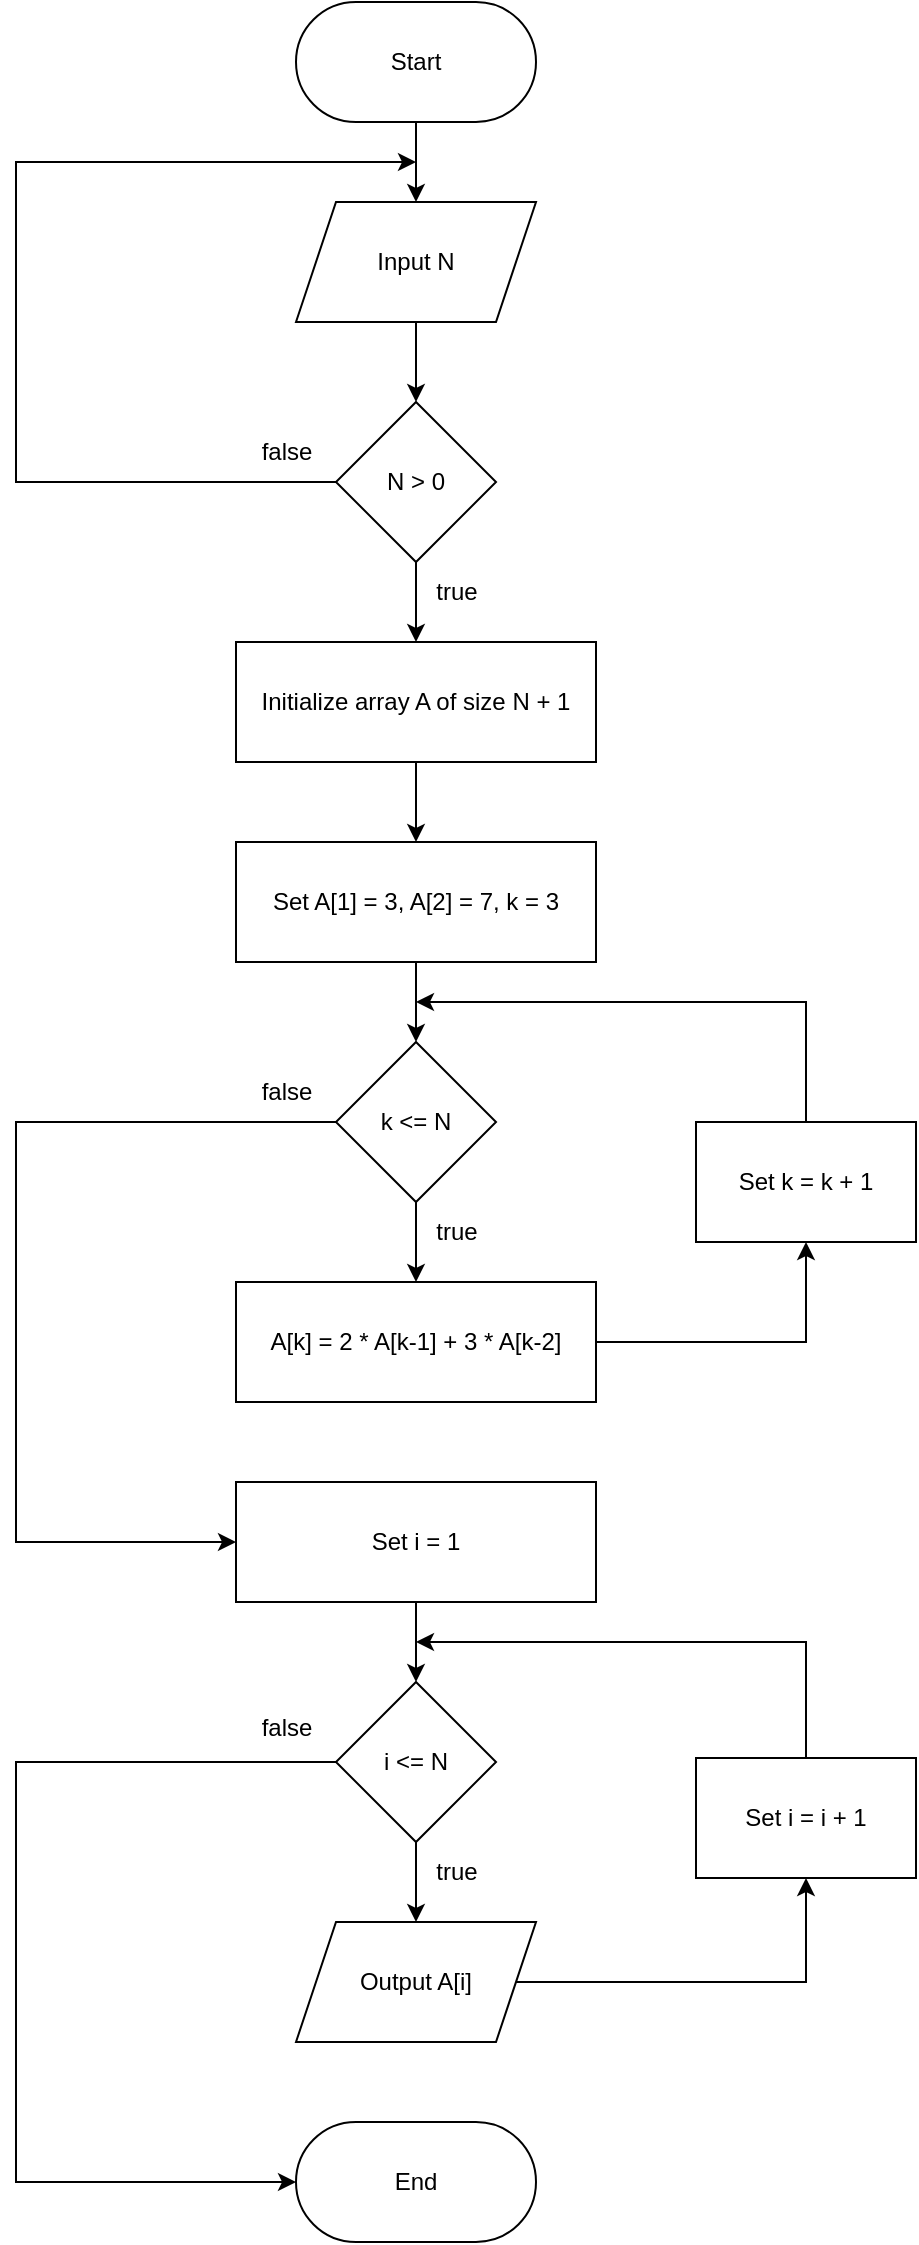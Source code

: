 <mxfile version="21.2.3" type="google">
  <diagram name="Page-1" id="BW_qqevntshPCxgYaYqq">
    <mxGraphModel grid="0" page="1" gridSize="10" guides="1" tooltips="1" connect="1" arrows="1" fold="1" pageScale="1" pageWidth="827" pageHeight="1169" math="0" shadow="0">
      <root>
        <mxCell id="0" />
        <mxCell id="1" parent="0" />
        <mxCell id="VUF_xoFhV2R0qOF_FzQn-16" style="edgeStyle=orthogonalEdgeStyle;rounded=0;orthogonalLoop=1;jettySize=auto;html=1;exitX=0.5;exitY=1;exitDx=0;exitDy=0;entryX=0.5;entryY=0;entryDx=0;entryDy=0;endArrow=classic;endFill=1;" edge="1" parent="1" source="VUF_xoFhV2R0qOF_FzQn-2" target="VUF_xoFhV2R0qOF_FzQn-3">
          <mxGeometry relative="1" as="geometry" />
        </mxCell>
        <mxCell id="VUF_xoFhV2R0qOF_FzQn-2" value="Start" style="rounded=1;whiteSpace=wrap;html=1;arcSize=50;" vertex="1" parent="1">
          <mxGeometry x="340" y="40" width="120" height="60" as="geometry" />
        </mxCell>
        <mxCell id="VUF_xoFhV2R0qOF_FzQn-17" style="edgeStyle=orthogonalEdgeStyle;rounded=0;orthogonalLoop=1;jettySize=auto;html=1;exitX=0.5;exitY=1;exitDx=0;exitDy=0;entryX=0.5;entryY=0;entryDx=0;entryDy=0;endArrow=classic;endFill=1;" edge="1" parent="1" source="VUF_xoFhV2R0qOF_FzQn-3" target="VUF_xoFhV2R0qOF_FzQn-8">
          <mxGeometry relative="1" as="geometry" />
        </mxCell>
        <mxCell id="VUF_xoFhV2R0qOF_FzQn-3" value="Input N" style="shape=parallelogram;perimeter=parallelogramPerimeter;whiteSpace=wrap;html=1;fixedSize=1;" vertex="1" parent="1">
          <mxGeometry x="340" y="140" width="120" height="60" as="geometry" />
        </mxCell>
        <mxCell id="VUF_xoFhV2R0qOF_FzQn-19" style="edgeStyle=orthogonalEdgeStyle;rounded=0;orthogonalLoop=1;jettySize=auto;html=1;exitX=0.5;exitY=1;exitDx=0;exitDy=0;entryX=0.5;entryY=0;entryDx=0;entryDy=0;endArrow=classic;endFill=1;" edge="1" parent="1" source="VUF_xoFhV2R0qOF_FzQn-4" target="VUF_xoFhV2R0qOF_FzQn-7">
          <mxGeometry relative="1" as="geometry" />
        </mxCell>
        <mxCell id="VUF_xoFhV2R0qOF_FzQn-4" value="Initialize array A of size N + 1" style="rounded=0;whiteSpace=wrap;html=1;" vertex="1" parent="1">
          <mxGeometry x="310" y="360" width="180" height="60" as="geometry" />
        </mxCell>
        <mxCell id="VUF_xoFhV2R0qOF_FzQn-21" style="edgeStyle=orthogonalEdgeStyle;rounded=0;orthogonalLoop=1;jettySize=auto;html=1;exitX=0.5;exitY=1;exitDx=0;exitDy=0;entryX=0.5;entryY=0;entryDx=0;entryDy=0;endArrow=classic;endFill=1;" edge="1" parent="1" source="VUF_xoFhV2R0qOF_FzQn-5" target="VUF_xoFhV2R0qOF_FzQn-6">
          <mxGeometry relative="1" as="geometry" />
        </mxCell>
        <mxCell id="VUF_xoFhV2R0qOF_FzQn-34" style="edgeStyle=orthogonalEdgeStyle;rounded=0;orthogonalLoop=1;jettySize=auto;html=1;exitX=0;exitY=0.5;exitDx=0;exitDy=0;entryX=0;entryY=0.5;entryDx=0;entryDy=0;" edge="1" parent="1" source="VUF_xoFhV2R0qOF_FzQn-5" target="VUF_xoFhV2R0qOF_FzQn-11">
          <mxGeometry relative="1" as="geometry">
            <Array as="points">
              <mxPoint x="200" y="600" />
              <mxPoint x="200" y="810" />
            </Array>
          </mxGeometry>
        </mxCell>
        <mxCell id="VUF_xoFhV2R0qOF_FzQn-5" value="k &amp;lt;= N" style="rhombus;whiteSpace=wrap;html=1;" vertex="1" parent="1">
          <mxGeometry x="360" y="560" width="80" height="80" as="geometry" />
        </mxCell>
        <mxCell id="VUF_xoFhV2R0qOF_FzQn-32" style="edgeStyle=orthogonalEdgeStyle;rounded=0;orthogonalLoop=1;jettySize=auto;html=1;exitX=1;exitY=0.5;exitDx=0;exitDy=0;entryX=0.5;entryY=1;entryDx=0;entryDy=0;" edge="1" parent="1" source="VUF_xoFhV2R0qOF_FzQn-6" target="VUF_xoFhV2R0qOF_FzQn-28">
          <mxGeometry relative="1" as="geometry" />
        </mxCell>
        <mxCell id="VUF_xoFhV2R0qOF_FzQn-6" value="A[k] = 2 * A[k-1] + 3 * A[k-2]" style="rounded=0;whiteSpace=wrap;html=1;" vertex="1" parent="1">
          <mxGeometry x="310" y="680" width="180" height="60" as="geometry" />
        </mxCell>
        <mxCell id="VUF_xoFhV2R0qOF_FzQn-20" style="edgeStyle=orthogonalEdgeStyle;rounded=0;orthogonalLoop=1;jettySize=auto;html=1;exitX=0.5;exitY=1;exitDx=0;exitDy=0;entryX=0.5;entryY=0;entryDx=0;entryDy=0;endArrow=classic;endFill=1;" edge="1" parent="1" source="VUF_xoFhV2R0qOF_FzQn-7" target="VUF_xoFhV2R0qOF_FzQn-5">
          <mxGeometry relative="1" as="geometry" />
        </mxCell>
        <mxCell id="VUF_xoFhV2R0qOF_FzQn-7" value="Set A[1] = 3, A[2] = 7, k = 3" style="rounded=0;whiteSpace=wrap;html=1;" vertex="1" parent="1">
          <mxGeometry x="310" y="460" width="180" height="60" as="geometry" />
        </mxCell>
        <mxCell id="VUF_xoFhV2R0qOF_FzQn-18" style="edgeStyle=orthogonalEdgeStyle;rounded=0;orthogonalLoop=1;jettySize=auto;html=1;exitX=0.5;exitY=1;exitDx=0;exitDy=0;entryX=0.5;entryY=0;entryDx=0;entryDy=0;endArrow=classic;endFill=1;" edge="1" parent="1" source="VUF_xoFhV2R0qOF_FzQn-8" target="VUF_xoFhV2R0qOF_FzQn-4">
          <mxGeometry relative="1" as="geometry" />
        </mxCell>
        <mxCell id="VUF_xoFhV2R0qOF_FzQn-35" style="edgeStyle=orthogonalEdgeStyle;rounded=0;orthogonalLoop=1;jettySize=auto;html=1;exitX=0;exitY=0.5;exitDx=0;exitDy=0;" edge="1" parent="1" source="VUF_xoFhV2R0qOF_FzQn-8">
          <mxGeometry relative="1" as="geometry">
            <mxPoint x="400" y="120" as="targetPoint" />
            <Array as="points">
              <mxPoint x="200" y="280" />
              <mxPoint x="200" y="120" />
            </Array>
          </mxGeometry>
        </mxCell>
        <mxCell id="VUF_xoFhV2R0qOF_FzQn-8" value="N &amp;gt; 0" style="rhombus;whiteSpace=wrap;html=1;" vertex="1" parent="1">
          <mxGeometry x="360" y="240" width="80" height="80" as="geometry" />
        </mxCell>
        <mxCell id="VUF_xoFhV2R0qOF_FzQn-23" style="edgeStyle=orthogonalEdgeStyle;rounded=0;orthogonalLoop=1;jettySize=auto;html=1;exitX=0.5;exitY=1;exitDx=0;exitDy=0;entryX=0.5;entryY=0;entryDx=0;entryDy=0;endArrow=classic;endFill=1;" edge="1" parent="1" source="VUF_xoFhV2R0qOF_FzQn-11" target="VUF_xoFhV2R0qOF_FzQn-13">
          <mxGeometry relative="1" as="geometry" />
        </mxCell>
        <mxCell id="VUF_xoFhV2R0qOF_FzQn-11" value="Set i = 1" style="rounded=0;whiteSpace=wrap;html=1;" vertex="1" parent="1">
          <mxGeometry x="310" y="780" width="180" height="60" as="geometry" />
        </mxCell>
        <mxCell id="VUF_xoFhV2R0qOF_FzQn-24" style="edgeStyle=orthogonalEdgeStyle;rounded=0;orthogonalLoop=1;jettySize=auto;html=1;exitX=0.5;exitY=1;exitDx=0;exitDy=0;entryX=0.5;entryY=0;entryDx=0;entryDy=0;endArrow=classic;endFill=1;" edge="1" parent="1" source="VUF_xoFhV2R0qOF_FzQn-13" target="VUF_xoFhV2R0qOF_FzQn-14">
          <mxGeometry relative="1" as="geometry" />
        </mxCell>
        <mxCell id="VUF_xoFhV2R0qOF_FzQn-31" style="edgeStyle=orthogonalEdgeStyle;rounded=0;orthogonalLoop=1;jettySize=auto;html=1;exitX=0;exitY=0.5;exitDx=0;exitDy=0;entryX=0;entryY=0.5;entryDx=0;entryDy=0;" edge="1" parent="1" source="VUF_xoFhV2R0qOF_FzQn-13" target="VUF_xoFhV2R0qOF_FzQn-15">
          <mxGeometry relative="1" as="geometry">
            <Array as="points">
              <mxPoint x="200" y="920" />
              <mxPoint x="200" y="1130" />
            </Array>
          </mxGeometry>
        </mxCell>
        <mxCell id="VUF_xoFhV2R0qOF_FzQn-13" value="i &amp;lt;= N" style="rhombus;whiteSpace=wrap;html=1;" vertex="1" parent="1">
          <mxGeometry x="360" y="880" width="80" height="80" as="geometry" />
        </mxCell>
        <mxCell id="VUF_xoFhV2R0qOF_FzQn-29" style="edgeStyle=orthogonalEdgeStyle;rounded=0;orthogonalLoop=1;jettySize=auto;html=1;exitX=1;exitY=0.5;exitDx=0;exitDy=0;entryX=0.5;entryY=1;entryDx=0;entryDy=0;" edge="1" parent="1" source="VUF_xoFhV2R0qOF_FzQn-14" target="VUF_xoFhV2R0qOF_FzQn-27">
          <mxGeometry relative="1" as="geometry" />
        </mxCell>
        <mxCell id="VUF_xoFhV2R0qOF_FzQn-14" value="Output A[i]" style="shape=parallelogram;perimeter=parallelogramPerimeter;whiteSpace=wrap;html=1;fixedSize=1;" vertex="1" parent="1">
          <mxGeometry x="340" y="1000" width="120" height="60" as="geometry" />
        </mxCell>
        <mxCell id="VUF_xoFhV2R0qOF_FzQn-15" value="End" style="rounded=1;whiteSpace=wrap;html=1;arcSize=50;" vertex="1" parent="1">
          <mxGeometry x="340" y="1100" width="120" height="60" as="geometry" />
        </mxCell>
        <mxCell id="VUF_xoFhV2R0qOF_FzQn-30" style="edgeStyle=orthogonalEdgeStyle;rounded=0;orthogonalLoop=1;jettySize=auto;html=1;exitX=0.5;exitY=0;exitDx=0;exitDy=0;" edge="1" parent="1" source="VUF_xoFhV2R0qOF_FzQn-27">
          <mxGeometry relative="1" as="geometry">
            <mxPoint x="400" y="860" as="targetPoint" />
            <Array as="points">
              <mxPoint x="595" y="860" />
              <mxPoint x="440" y="860" />
            </Array>
          </mxGeometry>
        </mxCell>
        <mxCell id="VUF_xoFhV2R0qOF_FzQn-27" value="Set i = i + 1" style="rounded=0;whiteSpace=wrap;html=1;" vertex="1" parent="1">
          <mxGeometry x="540" y="918" width="110" height="60" as="geometry" />
        </mxCell>
        <mxCell id="VUF_xoFhV2R0qOF_FzQn-33" style="edgeStyle=orthogonalEdgeStyle;rounded=0;orthogonalLoop=1;jettySize=auto;html=1;exitX=0.5;exitY=0;exitDx=0;exitDy=0;" edge="1" parent="1" source="VUF_xoFhV2R0qOF_FzQn-28">
          <mxGeometry relative="1" as="geometry">
            <mxPoint x="400" y="540" as="targetPoint" />
            <Array as="points">
              <mxPoint x="595" y="540" />
            </Array>
          </mxGeometry>
        </mxCell>
        <mxCell id="VUF_xoFhV2R0qOF_FzQn-28" value="Set k = k + 1" style="rounded=0;whiteSpace=wrap;html=1;" vertex="1" parent="1">
          <mxGeometry x="540" y="600" width="110" height="60" as="geometry" />
        </mxCell>
        <mxCell id="VUF_xoFhV2R0qOF_FzQn-36" value="true" style="text;html=1;align=center;verticalAlign=middle;resizable=0;points=[];autosize=1;strokeColor=none;fillColor=none;" vertex="1" parent="1">
          <mxGeometry x="400" y="640" width="40" height="30" as="geometry" />
        </mxCell>
        <mxCell id="VUF_xoFhV2R0qOF_FzQn-37" value="false" style="text;html=1;align=center;verticalAlign=middle;resizable=0;points=[];autosize=1;strokeColor=none;fillColor=none;" vertex="1" parent="1">
          <mxGeometry x="310" y="570" width="50" height="30" as="geometry" />
        </mxCell>
        <mxCell id="VUF_xoFhV2R0qOF_FzQn-38" value="true" style="text;html=1;align=center;verticalAlign=middle;resizable=0;points=[];autosize=1;strokeColor=none;fillColor=none;" vertex="1" parent="1">
          <mxGeometry x="400" y="960" width="40" height="30" as="geometry" />
        </mxCell>
        <mxCell id="VUF_xoFhV2R0qOF_FzQn-39" value="false" style="text;html=1;align=center;verticalAlign=middle;resizable=0;points=[];autosize=1;strokeColor=none;fillColor=none;" vertex="1" parent="1">
          <mxGeometry x="310" y="888" width="50" height="30" as="geometry" />
        </mxCell>
        <mxCell id="VUF_xoFhV2R0qOF_FzQn-40" value="true" style="text;html=1;align=center;verticalAlign=middle;resizable=0;points=[];autosize=1;strokeColor=none;fillColor=none;" vertex="1" parent="1">
          <mxGeometry x="400" y="320" width="40" height="30" as="geometry" />
        </mxCell>
        <mxCell id="VUF_xoFhV2R0qOF_FzQn-41" value="false" style="text;html=1;align=center;verticalAlign=middle;resizable=0;points=[];autosize=1;strokeColor=none;fillColor=none;" vertex="1" parent="1">
          <mxGeometry x="310" y="250" width="50" height="30" as="geometry" />
        </mxCell>
      </root>
    </mxGraphModel>
  </diagram>
</mxfile>
